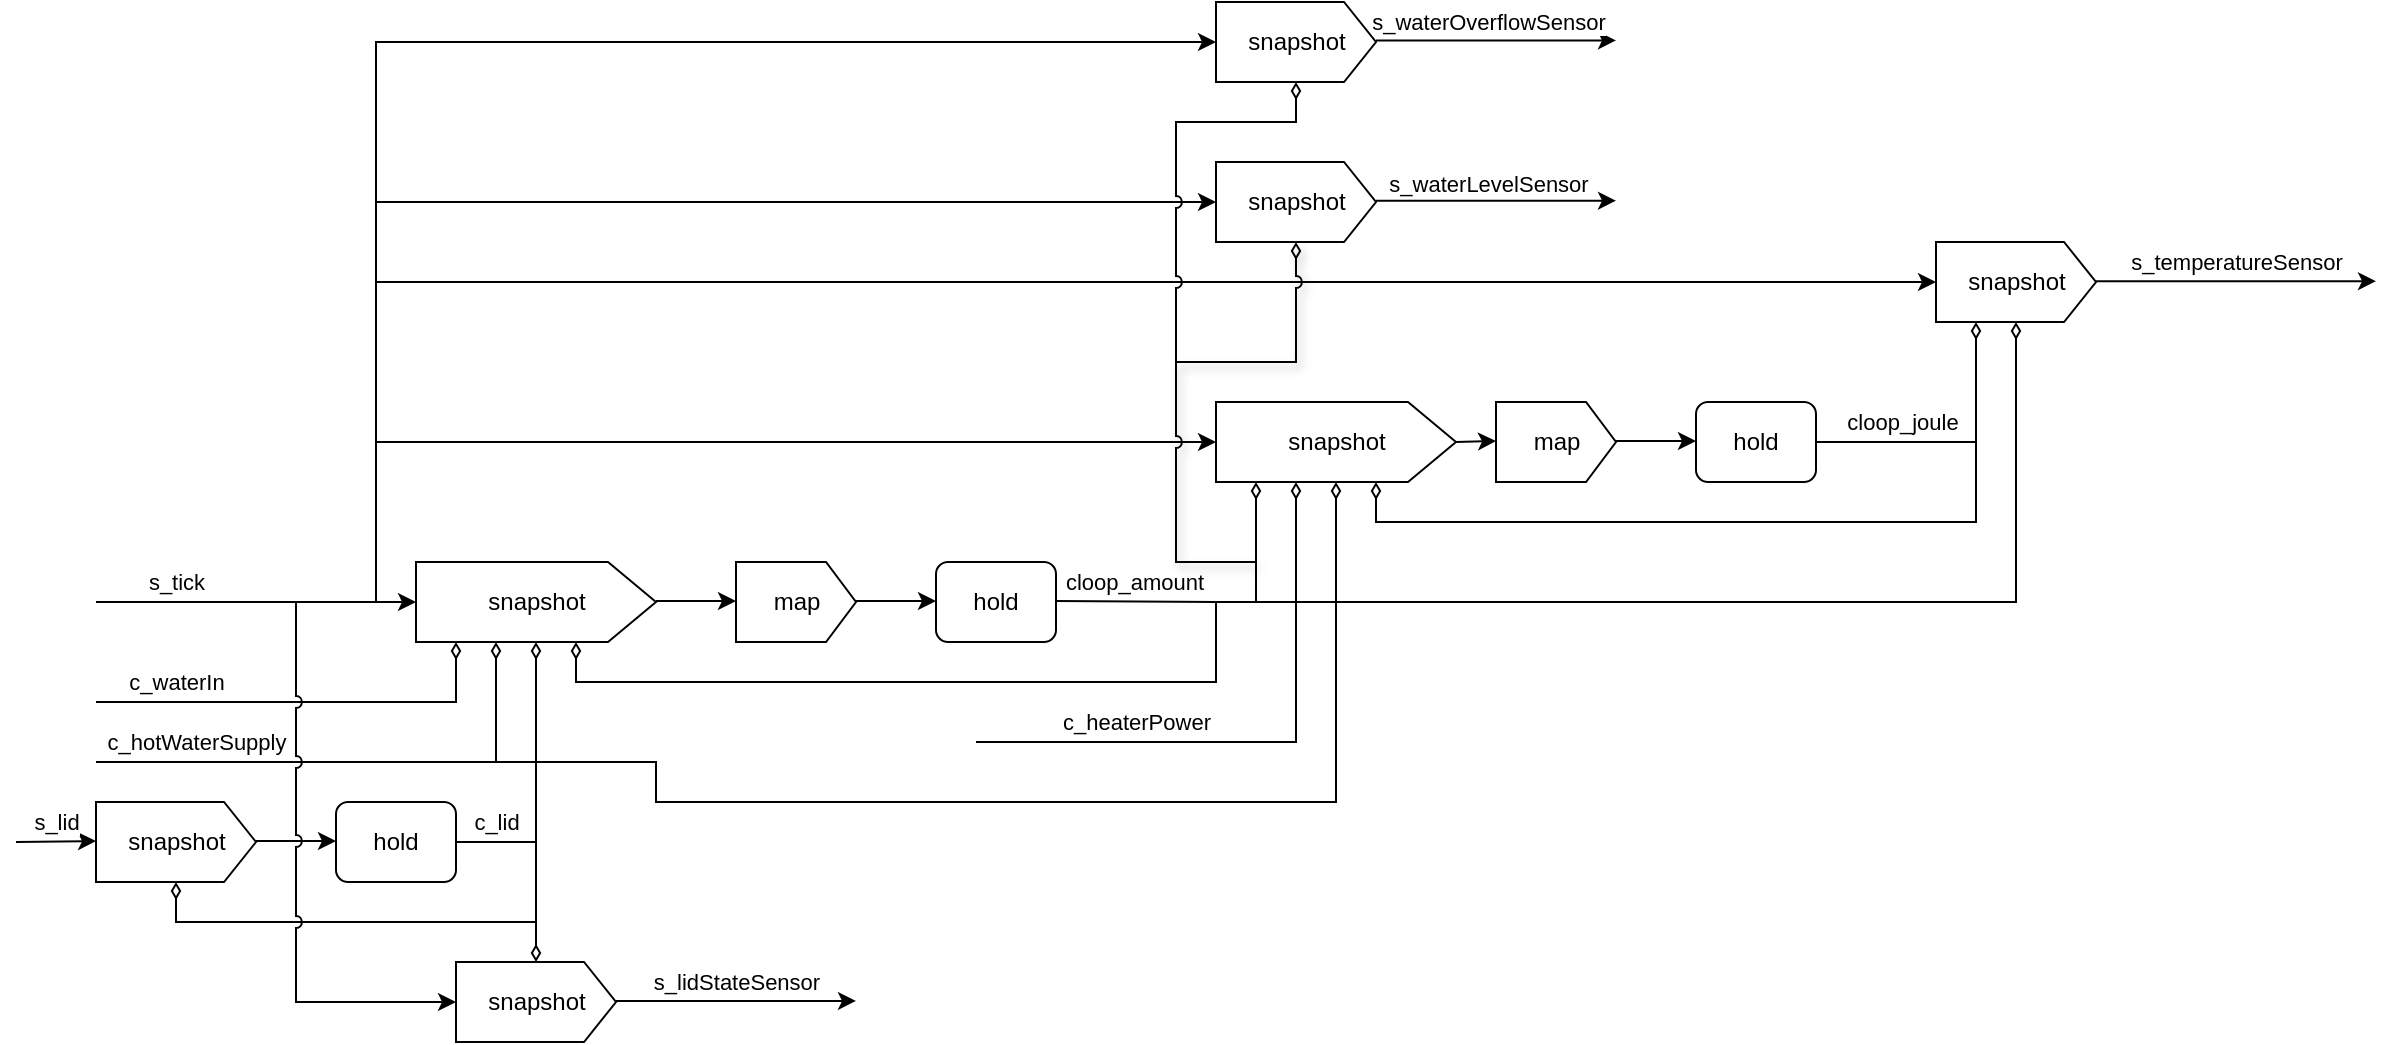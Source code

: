 <mxfile version="24.4.13" type="device">
  <diagram name="ページ1" id="k77hH-t1EX4poBVN0Gb5">
    <mxGraphModel dx="1877" dy="669" grid="1" gridSize="10" guides="1" tooltips="1" connect="1" arrows="1" fold="1" page="1" pageScale="1" pageWidth="827" pageHeight="1169" math="0" shadow="0">
      <root>
        <mxCell id="0" />
        <mxCell id="1" parent="0" />
        <mxCell id="Pn6DxleoKFpKGf7jSAV9-3" value="" style="endArrow=diamondThin;html=1;rounded=0;endFill=0;" parent="1" edge="1">
          <mxGeometry width="50" height="50" relative="1" as="geometry">
            <mxPoint x="220" y="500" as="sourcePoint" />
            <mxPoint x="40" y="480" as="targetPoint" />
            <Array as="points">
              <mxPoint x="40" y="500" />
            </Array>
          </mxGeometry>
        </mxCell>
        <mxCell id="Pn6DxleoKFpKGf7jSAV9-2" value="" style="endArrow=classic;html=1;rounded=0;" parent="1" edge="1">
          <mxGeometry width="50" height="50" relative="1" as="geometry">
            <mxPoint x="80" y="459.5" as="sourcePoint" />
            <mxPoint x="120" y="459.5" as="targetPoint" />
          </mxGeometry>
        </mxCell>
        <mxCell id="7GQVdREtzUYm5JAvJ8pU-1" value="" style="endArrow=diamondThin;html=1;rounded=0;endFill=0;" parent="1" edge="1">
          <mxGeometry width="50" height="50" relative="1" as="geometry">
            <mxPoint y="390" as="sourcePoint" />
            <mxPoint x="180" y="360" as="targetPoint" />
            <Array as="points">
              <mxPoint x="180" y="390" />
            </Array>
          </mxGeometry>
        </mxCell>
        <mxCell id="7GQVdREtzUYm5JAvJ8pU-6" value="c_waterIn" style="edgeLabel;html=1;align=center;verticalAlign=middle;resizable=0;points=[];" parent="7GQVdREtzUYm5JAvJ8pU-1" vertex="1" connectable="0">
          <mxGeometry x="0.06" y="3" relative="1" as="geometry">
            <mxPoint x="-72" y="-7" as="offset" />
          </mxGeometry>
        </mxCell>
        <mxCell id="7GQVdREtzUYm5JAvJ8pU-2" value="" style="endArrow=classic;html=1;rounded=0;" parent="1" edge="1">
          <mxGeometry width="50" height="50" relative="1" as="geometry">
            <mxPoint y="340" as="sourcePoint" />
            <mxPoint x="160" y="340" as="targetPoint" />
          </mxGeometry>
        </mxCell>
        <mxCell id="7GQVdREtzUYm5JAvJ8pU-7" value="s_tick" style="edgeLabel;html=1;align=center;verticalAlign=middle;resizable=0;points=[];" parent="7GQVdREtzUYm5JAvJ8pU-2" vertex="1" connectable="0">
          <mxGeometry x="-0.24" y="2" relative="1" as="geometry">
            <mxPoint x="-21" y="-8" as="offset" />
          </mxGeometry>
        </mxCell>
        <mxCell id="7GQVdREtzUYm5JAvJ8pU-3" value="" style="endArrow=diamondThin;html=1;rounded=0;endFill=0;" parent="1" edge="1">
          <mxGeometry width="50" height="50" relative="1" as="geometry">
            <mxPoint x="440" y="410" as="sourcePoint" />
            <mxPoint x="600" y="280" as="targetPoint" />
            <Array as="points">
              <mxPoint x="600" y="410" />
            </Array>
          </mxGeometry>
        </mxCell>
        <mxCell id="7GQVdREtzUYm5JAvJ8pU-8" value="c_heaterPower" style="edgeLabel;html=1;align=center;verticalAlign=middle;resizable=0;points=[];" parent="7GQVdREtzUYm5JAvJ8pU-3" vertex="1" connectable="0">
          <mxGeometry x="-0.19" y="3" relative="1" as="geometry">
            <mxPoint x="-38" y="-7" as="offset" />
          </mxGeometry>
        </mxCell>
        <mxCell id="7GQVdREtzUYm5JAvJ8pU-4" value="" style="endArrow=diamondThin;html=1;rounded=0;endFill=0;" parent="1" edge="1">
          <mxGeometry width="50" height="50" relative="1" as="geometry">
            <mxPoint y="420" as="sourcePoint" />
            <mxPoint x="200" y="360" as="targetPoint" />
            <Array as="points">
              <mxPoint x="200" y="420" />
            </Array>
          </mxGeometry>
        </mxCell>
        <mxCell id="7GQVdREtzUYm5JAvJ8pU-9" value="c_hotWaterSupply" style="edgeLabel;html=1;align=center;verticalAlign=middle;resizable=0;points=[];" parent="7GQVdREtzUYm5JAvJ8pU-4" vertex="1" connectable="0">
          <mxGeometry x="0.035" y="2" relative="1" as="geometry">
            <mxPoint x="-85" y="-8" as="offset" />
          </mxGeometry>
        </mxCell>
        <mxCell id="7GQVdREtzUYm5JAvJ8pU-5" value="" style="endArrow=classic;html=1;rounded=0;" parent="1" edge="1">
          <mxGeometry width="50" height="50" relative="1" as="geometry">
            <mxPoint x="-40" y="460" as="sourcePoint" />
            <mxPoint y="459.5" as="targetPoint" />
          </mxGeometry>
        </mxCell>
        <mxCell id="7GQVdREtzUYm5JAvJ8pU-10" value="s_lid" style="edgeLabel;html=1;align=center;verticalAlign=middle;resizable=0;points=[];" parent="7GQVdREtzUYm5JAvJ8pU-5" vertex="1" connectable="0">
          <mxGeometry x="-0.165" y="-3" relative="1" as="geometry">
            <mxPoint x="3" y="-13" as="offset" />
          </mxGeometry>
        </mxCell>
        <mxCell id="7GQVdREtzUYm5JAvJ8pU-11" value="hold" style="rounded=1;whiteSpace=wrap;html=1;" parent="1" vertex="1">
          <mxGeometry x="120" y="440" width="60" height="40" as="geometry" />
        </mxCell>
        <mxCell id="7GQVdREtzUYm5JAvJ8pU-13" value="" style="endArrow=diamondThin;html=1;rounded=0;endFill=0;" parent="1" edge="1">
          <mxGeometry width="50" height="50" relative="1" as="geometry">
            <mxPoint x="180" y="460" as="sourcePoint" />
            <mxPoint x="220" y="360" as="targetPoint" />
            <Array as="points">
              <mxPoint x="220" y="460" />
            </Array>
          </mxGeometry>
        </mxCell>
        <mxCell id="7GQVdREtzUYm5JAvJ8pU-14" value="c_lid" style="edgeLabel;html=1;align=center;verticalAlign=middle;resizable=0;points=[];" parent="7GQVdREtzUYm5JAvJ8pU-13" vertex="1" connectable="0">
          <mxGeometry x="0.06" y="3" relative="1" as="geometry">
            <mxPoint x="-17" y="24" as="offset" />
          </mxGeometry>
        </mxCell>
        <mxCell id="7GQVdREtzUYm5JAvJ8pU-20" value="&lt;span style=&quot;color: rgba(0, 0, 0, 0); font-family: monospace; font-size: 0px; text-align: start; background-color: rgb(27, 29, 30);&quot;&gt;%3CmxGraphModel%3E%3Croot%3E%3CmxCell%20id%3D%220%22%2F%3E%3CmxCell%20id%3D%221%22%20parent%3D%220%22%2F%3E%3CmxCell%20id%3D%222%22%20value%3D%22%22%20style%3D%22endArrow%3DdiamondThin%3Bhtml%3D1%3Brounded%3D0%3BendFill%3D1%3B%22%20edge%3D%221%22%20parent%3D%221%22%3E%3CmxGeometry%20width%3D%2250%22%20height%3D%2250%22%20relative%3D%221%22%20as%3D%22geometry%22%3E%3CmxPoint%20x%3D%22220%22%20y%3D%22439.5%22%20as%3D%22sourcePoint%22%2F%3E%3CmxPoint%20x%3D%22300%22%20y%3D%22440%22%20as%3D%22targetPoint%22%2F%3E%3C%2FmxGeometry%3E%3C%2FmxCell%3E%3CmxCell%20id%3D%223%22%20value%3D%22c_lid%22%20style%3D%22edgeLabel%3Bhtml%3D1%3Balign%3Dcenter%3BverticalAlign%3Dmiddle%3Bresizable%3D0%3Bpoints%3D%5B%5D%3B%22%20vertex%3D%221%22%20connectable%3D%220%22%20parent%3D%222%22%3E%3CmxGeometry%20x%3D%220.06%22%20y%3D%223%22%20relative%3D%221%22%20as%3D%22geometry%22%3E%3CmxPoint%20x%3D%22-4%22%20y%3D%22-7%22%20as%3D%22offset%22%2F%3E%3C%2FmxGeometry%3E%3C%2FmxCell%3E%3C%2Froot%3E%3C%2FmxGraphModel%3E&lt;/span&gt;" style="edgeLabel;html=1;align=center;verticalAlign=middle;resizable=0;points=[];" parent="7GQVdREtzUYm5JAvJ8pU-13" vertex="1" connectable="0">
          <mxGeometry x="0.615" y="-2" relative="1" as="geometry">
            <mxPoint as="offset" />
          </mxGeometry>
        </mxCell>
        <mxCell id="7GQVdREtzUYm5JAvJ8pU-15" value="snapshot" style="verticalLabelPosition=middle;verticalAlign=middle;html=1;shape=offPageConnector;rounded=0;size=0.2;direction=north;labelPosition=center;align=center;" parent="1" vertex="1">
          <mxGeometry x="160" y="320" width="120" height="40" as="geometry" />
        </mxCell>
        <mxCell id="7GQVdREtzUYm5JAvJ8pU-16" value="" style="endArrow=classic;html=1;rounded=0;" parent="1" edge="1">
          <mxGeometry width="50" height="50" relative="1" as="geometry">
            <mxPoint x="280" y="339.5" as="sourcePoint" />
            <mxPoint x="320" y="339.5" as="targetPoint" />
          </mxGeometry>
        </mxCell>
        <mxCell id="7GQVdREtzUYm5JAvJ8pU-17" value="map" style="verticalLabelPosition=middle;verticalAlign=middle;html=1;shape=offPageConnector;rounded=0;size=0.25;direction=north;labelPosition=center;align=center;" parent="1" vertex="1">
          <mxGeometry x="320" y="320" width="60" height="40" as="geometry" />
        </mxCell>
        <mxCell id="7GQVdREtzUYm5JAvJ8pU-18" value="hold" style="rounded=1;whiteSpace=wrap;html=1;" parent="1" vertex="1">
          <mxGeometry x="420" y="320" width="60" height="40" as="geometry" />
        </mxCell>
        <mxCell id="7GQVdREtzUYm5JAvJ8pU-19" value="" style="endArrow=classic;html=1;rounded=0;" parent="1" edge="1">
          <mxGeometry width="50" height="50" relative="1" as="geometry">
            <mxPoint x="380" y="339.5" as="sourcePoint" />
            <mxPoint x="420" y="339.5" as="targetPoint" />
          </mxGeometry>
        </mxCell>
        <mxCell id="7GQVdREtzUYm5JAvJ8pU-21" value="" style="endArrow=diamondThin;html=1;rounded=0;endFill=0;" parent="1" edge="1">
          <mxGeometry width="50" height="50" relative="1" as="geometry">
            <mxPoint x="480" y="339.5" as="sourcePoint" />
            <mxPoint x="240" y="360" as="targetPoint" />
            <Array as="points">
              <mxPoint x="560" y="340" />
              <mxPoint x="560" y="380" />
              <mxPoint x="240" y="380" />
            </Array>
          </mxGeometry>
        </mxCell>
        <mxCell id="7GQVdREtzUYm5JAvJ8pU-22" value="cloop_amount" style="edgeLabel;html=1;align=center;verticalAlign=middle;resizable=0;points=[];" parent="7GQVdREtzUYm5JAvJ8pU-21" vertex="1" connectable="0">
          <mxGeometry x="0.06" y="3" relative="1" as="geometry">
            <mxPoint x="83" y="-53" as="offset" />
          </mxGeometry>
        </mxCell>
        <mxCell id="7GQVdREtzUYm5JAvJ8pU-23" value="&lt;span style=&quot;color: rgba(0, 0, 0, 0); font-family: monospace; font-size: 0px; text-align: start; background-color: rgb(27, 29, 30);&quot;&gt;%3CmxGraphModel%3E%3Croot%3E%3CmxCell%20id%3D%220%22%2F%3E%3CmxCell%20id%3D%221%22%20parent%3D%220%22%2F%3E%3CmxCell%20id%3D%222%22%20value%3D%22%22%20style%3D%22endArrow%3DdiamondThin%3Bhtml%3D1%3Brounded%3D0%3BendFill%3D1%3B%22%20edge%3D%221%22%20parent%3D%221%22%3E%3CmxGeometry%20width%3D%2250%22%20height%3D%2250%22%20relative%3D%221%22%20as%3D%22geometry%22%3E%3CmxPoint%20x%3D%22220%22%20y%3D%22439.5%22%20as%3D%22sourcePoint%22%2F%3E%3CmxPoint%20x%3D%22300%22%20y%3D%22440%22%20as%3D%22targetPoint%22%2F%3E%3C%2FmxGeometry%3E%3C%2FmxCell%3E%3CmxCell%20id%3D%223%22%20value%3D%22c_lid%22%20style%3D%22edgeLabel%3Bhtml%3D1%3Balign%3Dcenter%3BverticalAlign%3Dmiddle%3Bresizable%3D0%3Bpoints%3D%5B%5D%3B%22%20vertex%3D%221%22%20connectable%3D%220%22%20parent%3D%222%22%3E%3CmxGeometry%20x%3D%220.06%22%20y%3D%223%22%20relative%3D%221%22%20as%3D%22geometry%22%3E%3CmxPoint%20x%3D%22-4%22%20y%3D%22-7%22%20as%3D%22offset%22%2F%3E%3C%2FmxGeometry%3E%3C%2FmxCell%3E%3C%2Froot%3E%3C%2FmxGraphModel%3E&lt;/span&gt;" style="edgeLabel;html=1;align=center;verticalAlign=middle;resizable=0;points=[];" parent="7GQVdREtzUYm5JAvJ8pU-21" vertex="1" connectable="0">
          <mxGeometry x="0.615" y="-2" relative="1" as="geometry">
            <mxPoint as="offset" />
          </mxGeometry>
        </mxCell>
        <mxCell id="7GQVdREtzUYm5JAvJ8pU-25" value="snapshot" style="verticalLabelPosition=middle;verticalAlign=middle;html=1;shape=offPageConnector;rounded=0;size=0.2;direction=north;labelPosition=center;align=center;" parent="1" vertex="1">
          <mxGeometry x="560" y="240" width="120" height="40" as="geometry" />
        </mxCell>
        <mxCell id="7GQVdREtzUYm5JAvJ8pU-26" value="" style="endArrow=classic;html=1;rounded=0;" parent="1" edge="1">
          <mxGeometry width="50" height="50" relative="1" as="geometry">
            <mxPoint x="140" y="340" as="sourcePoint" />
            <mxPoint x="560" y="260" as="targetPoint" />
            <Array as="points">
              <mxPoint x="140" y="260" />
            </Array>
          </mxGeometry>
        </mxCell>
        <mxCell id="7GQVdREtzUYm5JAvJ8pU-27" value="" style="endArrow=diamondThin;html=1;rounded=0;endFill=0;" parent="1" edge="1">
          <mxGeometry width="50" height="50" relative="1" as="geometry">
            <mxPoint x="560" y="340" as="sourcePoint" />
            <mxPoint x="580" y="280" as="targetPoint" />
            <Array as="points">
              <mxPoint x="580" y="340" />
            </Array>
          </mxGeometry>
        </mxCell>
        <mxCell id="7GQVdREtzUYm5JAvJ8pU-28" value="" style="endArrow=classic;html=1;rounded=0;" parent="1" edge="1">
          <mxGeometry width="50" height="50" relative="1" as="geometry">
            <mxPoint x="680" y="260" as="sourcePoint" />
            <mxPoint x="700" y="259.5" as="targetPoint" />
          </mxGeometry>
        </mxCell>
        <mxCell id="7GQVdREtzUYm5JAvJ8pU-29" value="map" style="verticalLabelPosition=middle;verticalAlign=middle;html=1;shape=offPageConnector;rounded=0;size=0.25;direction=north;labelPosition=center;align=center;" parent="1" vertex="1">
          <mxGeometry x="700" y="240" width="60" height="40" as="geometry" />
        </mxCell>
        <mxCell id="7GQVdREtzUYm5JAvJ8pU-30" value="hold" style="rounded=1;whiteSpace=wrap;html=1;" parent="1" vertex="1">
          <mxGeometry x="800" y="240" width="60" height="40" as="geometry" />
        </mxCell>
        <mxCell id="7GQVdREtzUYm5JAvJ8pU-31" value="" style="endArrow=classic;html=1;rounded=0;" parent="1" edge="1">
          <mxGeometry width="50" height="50" relative="1" as="geometry">
            <mxPoint x="760" y="259.5" as="sourcePoint" />
            <mxPoint x="800" y="259.5" as="targetPoint" />
          </mxGeometry>
        </mxCell>
        <mxCell id="7GQVdREtzUYm5JAvJ8pU-32" value="" style="endArrow=diamondThin;html=1;rounded=0;endFill=0;" parent="1" edge="1">
          <mxGeometry width="50" height="50" relative="1" as="geometry">
            <mxPoint x="860" y="260" as="sourcePoint" />
            <mxPoint x="640" y="280" as="targetPoint" />
            <Array as="points">
              <mxPoint x="940" y="260" />
              <mxPoint x="940" y="300" />
              <mxPoint x="640" y="300" />
            </Array>
          </mxGeometry>
        </mxCell>
        <mxCell id="7GQVdREtzUYm5JAvJ8pU-33" value="cloop_joule" style="edgeLabel;html=1;align=center;verticalAlign=middle;resizable=0;points=[];" parent="7GQVdREtzUYm5JAvJ8pU-32" vertex="1" connectable="0">
          <mxGeometry x="-0.888" y="-2" relative="1" as="geometry">
            <mxPoint x="18" y="-12" as="offset" />
          </mxGeometry>
        </mxCell>
        <mxCell id="7GQVdREtzUYm5JAvJ8pU-34" value="snapshot" style="verticalLabelPosition=middle;verticalAlign=middle;html=1;shape=offPageConnector;rounded=0;size=0.2;direction=north;labelPosition=center;align=center;" parent="1" vertex="1">
          <mxGeometry x="920" y="160" width="80" height="40" as="geometry" />
        </mxCell>
        <mxCell id="7GQVdREtzUYm5JAvJ8pU-35" value="" style="endArrow=diamondThin;html=1;rounded=0;endFill=0;" parent="1" edge="1">
          <mxGeometry width="50" height="50" relative="1" as="geometry">
            <mxPoint x="940" y="260" as="sourcePoint" />
            <mxPoint x="940" y="200" as="targetPoint" />
            <Array as="points">
              <mxPoint x="940" y="260" />
            </Array>
          </mxGeometry>
        </mxCell>
        <mxCell id="7GQVdREtzUYm5JAvJ8pU-36" value="" style="endArrow=classic;html=1;rounded=0;" parent="1" edge="1">
          <mxGeometry width="50" height="50" relative="1" as="geometry">
            <mxPoint x="140" y="260" as="sourcePoint" />
            <mxPoint x="920" y="180" as="targetPoint" />
            <Array as="points">
              <mxPoint x="140" y="180" />
            </Array>
          </mxGeometry>
        </mxCell>
        <mxCell id="7GQVdREtzUYm5JAvJ8pU-37" value="" style="endArrow=classic;html=1;rounded=0;" parent="1" edge="1">
          <mxGeometry width="50" height="50" relative="1" as="geometry">
            <mxPoint x="1000" y="179.57" as="sourcePoint" />
            <mxPoint x="1140" y="179.57" as="targetPoint" />
          </mxGeometry>
        </mxCell>
        <mxCell id="7GQVdREtzUYm5JAvJ8pU-38" value="s_temperatureSensor" style="edgeLabel;html=1;align=center;verticalAlign=middle;resizable=0;points=[];" parent="7GQVdREtzUYm5JAvJ8pU-37" vertex="1" connectable="0">
          <mxGeometry x="0.224" y="2" relative="1" as="geometry">
            <mxPoint x="-16" y="-8" as="offset" />
          </mxGeometry>
        </mxCell>
        <mxCell id="7GQVdREtzUYm5JAvJ8pU-39" value="snapshot" style="verticalLabelPosition=middle;verticalAlign=middle;html=1;shape=offPageConnector;rounded=0;size=0.2;direction=north;labelPosition=center;align=center;" parent="1" vertex="1">
          <mxGeometry x="560" y="120" width="80" height="40" as="geometry" />
        </mxCell>
        <mxCell id="7GQVdREtzUYm5JAvJ8pU-40" value="" style="endArrow=diamondThin;html=1;rounded=0;endFill=0;shadow=1;jumpStyle=arc;" parent="1" edge="1">
          <mxGeometry width="50" height="50" relative="1" as="geometry">
            <mxPoint x="580" y="320" as="sourcePoint" />
            <mxPoint x="600" y="160" as="targetPoint" />
            <Array as="points">
              <mxPoint x="540" y="320" />
              <mxPoint x="540" y="220" />
              <mxPoint x="600" y="220" />
            </Array>
          </mxGeometry>
        </mxCell>
        <mxCell id="7GQVdREtzUYm5JAvJ8pU-41" value="" style="endArrow=classic;html=1;rounded=0;" parent="1" edge="1">
          <mxGeometry width="50" height="50" relative="1" as="geometry">
            <mxPoint x="140" y="180" as="sourcePoint" />
            <mxPoint x="560" y="140" as="targetPoint" />
            <Array as="points">
              <mxPoint x="140" y="140" />
            </Array>
          </mxGeometry>
        </mxCell>
        <mxCell id="7GQVdREtzUYm5JAvJ8pU-42" value="" style="endArrow=classic;html=1;rounded=0;" parent="1" edge="1">
          <mxGeometry width="50" height="50" relative="1" as="geometry">
            <mxPoint x="640" y="139.33" as="sourcePoint" />
            <mxPoint x="760" y="139.33" as="targetPoint" />
          </mxGeometry>
        </mxCell>
        <mxCell id="7GQVdREtzUYm5JAvJ8pU-43" value="s_waterLevelSensor" style="edgeLabel;html=1;align=center;verticalAlign=middle;resizable=0;points=[];" parent="7GQVdREtzUYm5JAvJ8pU-42" vertex="1" connectable="0">
          <mxGeometry x="-0.063" y="-6" relative="1" as="geometry">
            <mxPoint y="-15" as="offset" />
          </mxGeometry>
        </mxCell>
        <mxCell id="7GQVdREtzUYm5JAvJ8pU-44" value="snapshot" style="verticalLabelPosition=middle;verticalAlign=middle;html=1;shape=offPageConnector;rounded=0;size=0.2;direction=north;labelPosition=center;align=center;" parent="1" vertex="1">
          <mxGeometry x="560" y="40" width="80" height="40" as="geometry" />
        </mxCell>
        <mxCell id="7GQVdREtzUYm5JAvJ8pU-45" value="" style="endArrow=diamondThin;html=1;rounded=0;endFill=0;jumpStyle=arc;" parent="1" edge="1">
          <mxGeometry width="50" height="50" relative="1" as="geometry">
            <mxPoint x="540" y="220" as="sourcePoint" />
            <mxPoint x="600" y="80" as="targetPoint" />
            <Array as="points">
              <mxPoint x="540" y="100" />
              <mxPoint x="600" y="100" />
            </Array>
          </mxGeometry>
        </mxCell>
        <mxCell id="7GQVdREtzUYm5JAvJ8pU-46" value="" style="endArrow=classic;html=1;rounded=0;" parent="1" edge="1">
          <mxGeometry width="50" height="50" relative="1" as="geometry">
            <mxPoint x="140" y="140" as="sourcePoint" />
            <mxPoint x="560" y="60" as="targetPoint" />
            <Array as="points">
              <mxPoint x="140" y="60" />
            </Array>
          </mxGeometry>
        </mxCell>
        <mxCell id="7GQVdREtzUYm5JAvJ8pU-47" value="" style="endArrow=classic;html=1;rounded=0;" parent="1" edge="1">
          <mxGeometry width="50" height="50" relative="1" as="geometry">
            <mxPoint x="640" y="59.23" as="sourcePoint" />
            <mxPoint x="760" y="59.23" as="targetPoint" />
          </mxGeometry>
        </mxCell>
        <mxCell id="7GQVdREtzUYm5JAvJ8pU-48" value="s_waterOverflowSensor" style="edgeLabel;html=1;align=center;verticalAlign=middle;resizable=0;points=[];" parent="7GQVdREtzUYm5JAvJ8pU-47" vertex="1" connectable="0">
          <mxGeometry x="-0.063" y="-6" relative="1" as="geometry">
            <mxPoint y="-15" as="offset" />
          </mxGeometry>
        </mxCell>
        <mxCell id="7GQVdREtzUYm5JAvJ8pU-50" value="snapshot" style="verticalLabelPosition=middle;verticalAlign=middle;html=1;shape=offPageConnector;rounded=0;size=0.2;direction=north;labelPosition=center;align=center;" parent="1" vertex="1">
          <mxGeometry x="180" y="520" width="80" height="40" as="geometry" />
        </mxCell>
        <mxCell id="7GQVdREtzUYm5JAvJ8pU-51" value="" style="endArrow=diamondThin;html=1;rounded=0;endFill=0;" parent="1" edge="1">
          <mxGeometry width="50" height="50" relative="1" as="geometry">
            <mxPoint x="220" y="460" as="sourcePoint" />
            <mxPoint x="220" y="520" as="targetPoint" />
          </mxGeometry>
        </mxCell>
        <mxCell id="7GQVdREtzUYm5JAvJ8pU-52" value="" style="endArrow=classic;html=1;rounded=0;jumpStyle=arc;" parent="1" edge="1">
          <mxGeometry width="50" height="50" relative="1" as="geometry">
            <mxPoint x="100" y="340" as="sourcePoint" />
            <mxPoint x="180" y="540" as="targetPoint" />
            <Array as="points">
              <mxPoint x="100" y="540" />
            </Array>
          </mxGeometry>
        </mxCell>
        <mxCell id="7GQVdREtzUYm5JAvJ8pU-53" value="" style="endArrow=classic;html=1;rounded=0;" parent="1" edge="1">
          <mxGeometry width="50" height="50" relative="1" as="geometry">
            <mxPoint x="260" y="539.47" as="sourcePoint" />
            <mxPoint x="380" y="539.47" as="targetPoint" />
          </mxGeometry>
        </mxCell>
        <mxCell id="7GQVdREtzUYm5JAvJ8pU-54" value="s_lidStateSensor" style="edgeLabel;html=1;align=center;verticalAlign=middle;resizable=0;points=[];" parent="7GQVdREtzUYm5JAvJ8pU-53" vertex="1" connectable="0">
          <mxGeometry x="0.03" y="-2" relative="1" as="geometry">
            <mxPoint x="-2" y="-12" as="offset" />
          </mxGeometry>
        </mxCell>
        <mxCell id="Pn6DxleoKFpKGf7jSAV9-1" value="snapshot" style="verticalLabelPosition=middle;verticalAlign=middle;html=1;shape=offPageConnector;rounded=0;size=0.2;direction=north;labelPosition=center;align=center;" parent="1" vertex="1">
          <mxGeometry y="440" width="80" height="40" as="geometry" />
        </mxCell>
        <mxCell id="Aazl9lL0I_Hu4YjLkrKI-1" value="" style="endArrow=diamondThin;html=1;rounded=0;endFill=0;" edge="1" parent="1">
          <mxGeometry width="50" height="50" relative="1" as="geometry">
            <mxPoint x="200" y="420" as="sourcePoint" />
            <mxPoint x="620" y="280" as="targetPoint" />
            <Array as="points">
              <mxPoint x="280" y="420" />
              <mxPoint x="280" y="440" />
              <mxPoint x="620" y="440" />
            </Array>
          </mxGeometry>
        </mxCell>
        <mxCell id="Aazl9lL0I_Hu4YjLkrKI-2" value="" style="endArrow=diamondThin;html=1;rounded=0;endFill=0;" edge="1" parent="1">
          <mxGeometry width="50" height="50" relative="1" as="geometry">
            <mxPoint x="580" y="340" as="sourcePoint" />
            <mxPoint x="960" y="200" as="targetPoint" />
            <Array as="points">
              <mxPoint x="960" y="340" />
            </Array>
          </mxGeometry>
        </mxCell>
      </root>
    </mxGraphModel>
  </diagram>
</mxfile>
